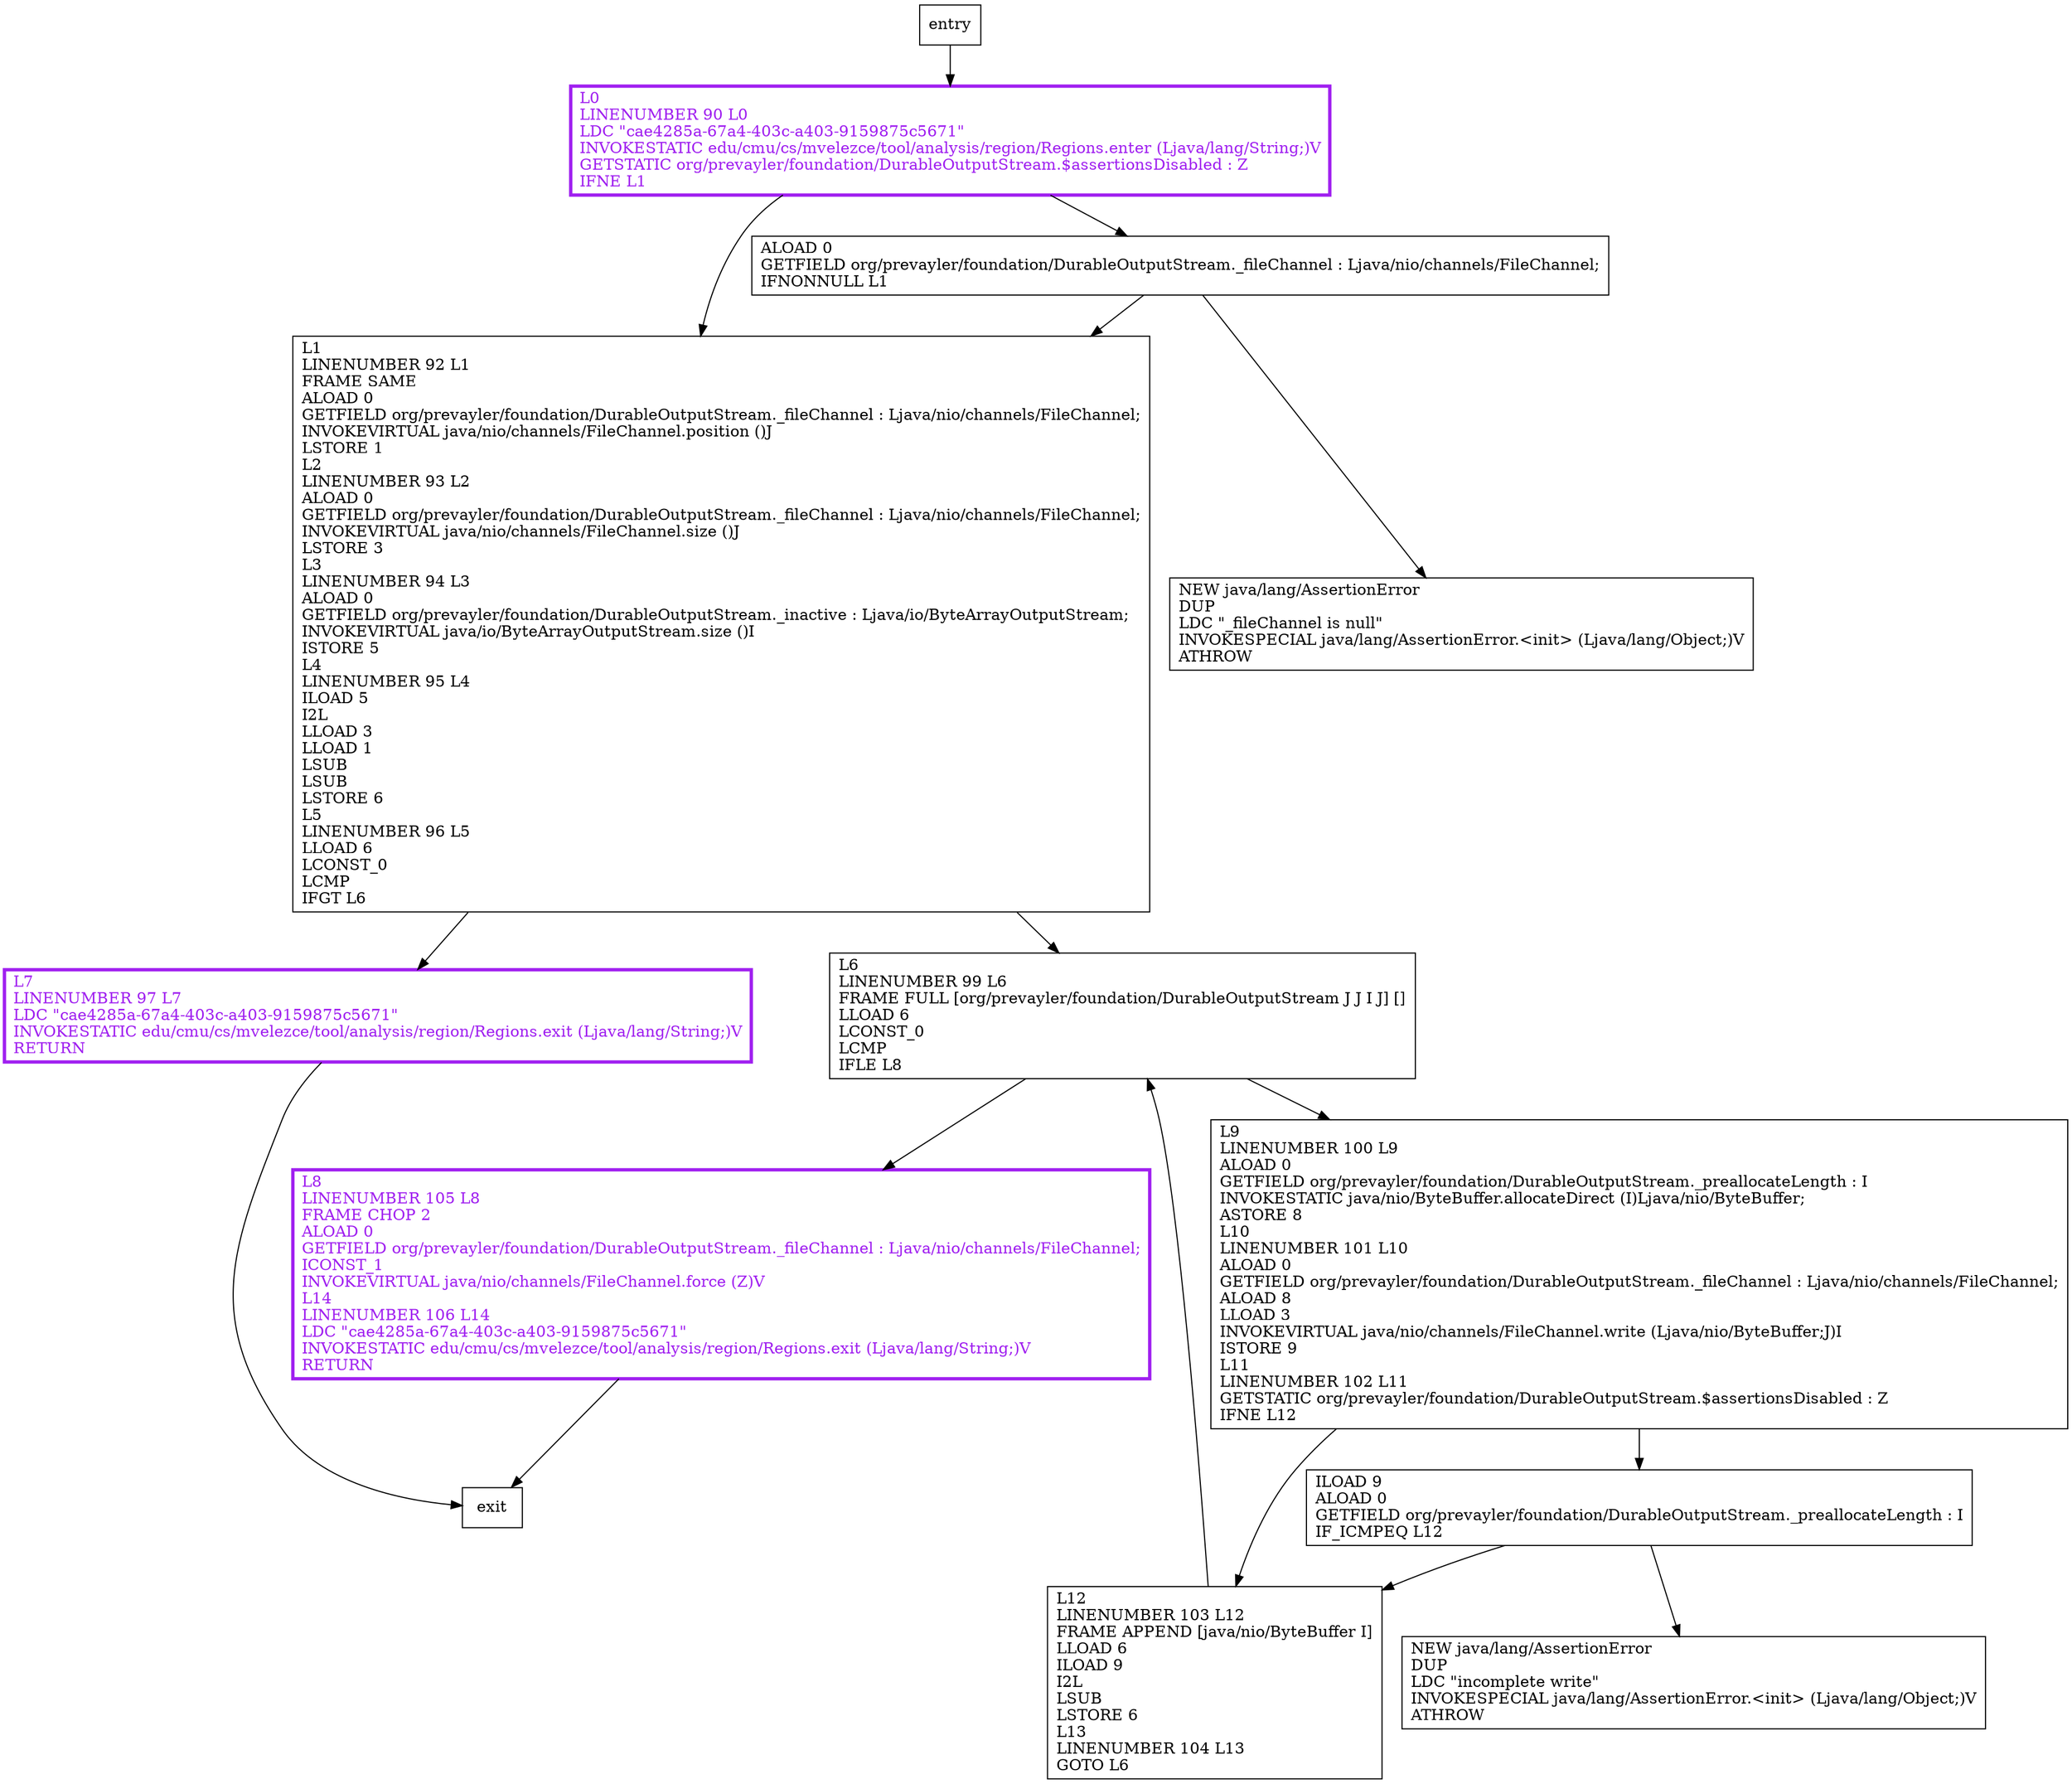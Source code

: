 digraph preallocate {
node [shape=record];
148723502 [label="ALOAD 0\lGETFIELD org/prevayler/foundation/DurableOutputStream._fileChannel : Ljava/nio/channels/FileChannel;\lIFNONNULL L1\l"];
1553388176 [label="L7\lLINENUMBER 97 L7\lLDC \"cae4285a-67a4-403c-a403-9159875c5671\"\lINVOKESTATIC edu/cmu/cs/mvelezce/tool/analysis/region/Regions.exit (Ljava/lang/String;)V\lRETURN\l"];
1257117293 [label="L12\lLINENUMBER 103 L12\lFRAME APPEND [java/nio/ByteBuffer I]\lLLOAD 6\lILOAD 9\lI2L\lLSUB\lLSTORE 6\lL13\lLINENUMBER 104 L13\lGOTO L6\l"];
1144965385 [label="L1\lLINENUMBER 92 L1\lFRAME SAME\lALOAD 0\lGETFIELD org/prevayler/foundation/DurableOutputStream._fileChannel : Ljava/nio/channels/FileChannel;\lINVOKEVIRTUAL java/nio/channels/FileChannel.position ()J\lLSTORE 1\lL2\lLINENUMBER 93 L2\lALOAD 0\lGETFIELD org/prevayler/foundation/DurableOutputStream._fileChannel : Ljava/nio/channels/FileChannel;\lINVOKEVIRTUAL java/nio/channels/FileChannel.size ()J\lLSTORE 3\lL3\lLINENUMBER 94 L3\lALOAD 0\lGETFIELD org/prevayler/foundation/DurableOutputStream._inactive : Ljava/io/ByteArrayOutputStream;\lINVOKEVIRTUAL java/io/ByteArrayOutputStream.size ()I\lISTORE 5\lL4\lLINENUMBER 95 L4\lILOAD 5\lI2L\lLLOAD 3\lLLOAD 1\lLSUB\lLSUB\lLSTORE 6\lL5\lLINENUMBER 96 L5\lLLOAD 6\lLCONST_0\lLCMP\lIFGT L6\l"];
715405137 [label="NEW java/lang/AssertionError\lDUP\lLDC \"_fileChannel is null\"\lINVOKESPECIAL java/lang/AssertionError.\<init\> (Ljava/lang/Object;)V\lATHROW\l"];
897924151 [label="L9\lLINENUMBER 100 L9\lALOAD 0\lGETFIELD org/prevayler/foundation/DurableOutputStream._preallocateLength : I\lINVOKESTATIC java/nio/ByteBuffer.allocateDirect (I)Ljava/nio/ByteBuffer;\lASTORE 8\lL10\lLINENUMBER 101 L10\lALOAD 0\lGETFIELD org/prevayler/foundation/DurableOutputStream._fileChannel : Ljava/nio/channels/FileChannel;\lALOAD 8\lLLOAD 3\lINVOKEVIRTUAL java/nio/channels/FileChannel.write (Ljava/nio/ByteBuffer;J)I\lISTORE 9\lL11\lLINENUMBER 102 L11\lGETSTATIC org/prevayler/foundation/DurableOutputStream.$assertionsDisabled : Z\lIFNE L12\l"];
1049659915 [label="L8\lLINENUMBER 105 L8\lFRAME CHOP 2\lALOAD 0\lGETFIELD org/prevayler/foundation/DurableOutputStream._fileChannel : Ljava/nio/channels/FileChannel;\lICONST_1\lINVOKEVIRTUAL java/nio/channels/FileChannel.force (Z)V\lL14\lLINENUMBER 106 L14\lLDC \"cae4285a-67a4-403c-a403-9159875c5671\"\lINVOKESTATIC edu/cmu/cs/mvelezce/tool/analysis/region/Regions.exit (Ljava/lang/String;)V\lRETURN\l"];
545677298 [label="ILOAD 9\lALOAD 0\lGETFIELD org/prevayler/foundation/DurableOutputStream._preallocateLength : I\lIF_ICMPEQ L12\l"];
444356923 [label="NEW java/lang/AssertionError\lDUP\lLDC \"incomplete write\"\lINVOKESPECIAL java/lang/AssertionError.\<init\> (Ljava/lang/Object;)V\lATHROW\l"];
1320239231 [label="L0\lLINENUMBER 90 L0\lLDC \"cae4285a-67a4-403c-a403-9159875c5671\"\lINVOKESTATIC edu/cmu/cs/mvelezce/tool/analysis/region/Regions.enter (Ljava/lang/String;)V\lGETSTATIC org/prevayler/foundation/DurableOutputStream.$assertionsDisabled : Z\lIFNE L1\l"];
1859270850 [label="L6\lLINENUMBER 99 L6\lFRAME FULL [org/prevayler/foundation/DurableOutputStream J J I J] []\lLLOAD 6\lLCONST_0\lLCMP\lIFLE L8\l"];
entry;
exit;
1144965385 -> 1553388176;
1144965385 -> 1859270850;
897924151 -> 1257117293;
897924151 -> 545677298;
1049659915 -> exit;
545677298 -> 1257117293;
545677298 -> 444356923;
1320239231 -> 148723502;
1320239231 -> 1144965385;
1859270850 -> 897924151;
1859270850 -> 1049659915;
entry -> 1320239231;
148723502 -> 1144965385;
148723502 -> 715405137;
1553388176 -> exit;
1257117293 -> 1859270850;
1553388176[fontcolor="purple", penwidth=3, color="purple"];
1049659915[fontcolor="purple", penwidth=3, color="purple"];
1320239231[fontcolor="purple", penwidth=3, color="purple"];
}
